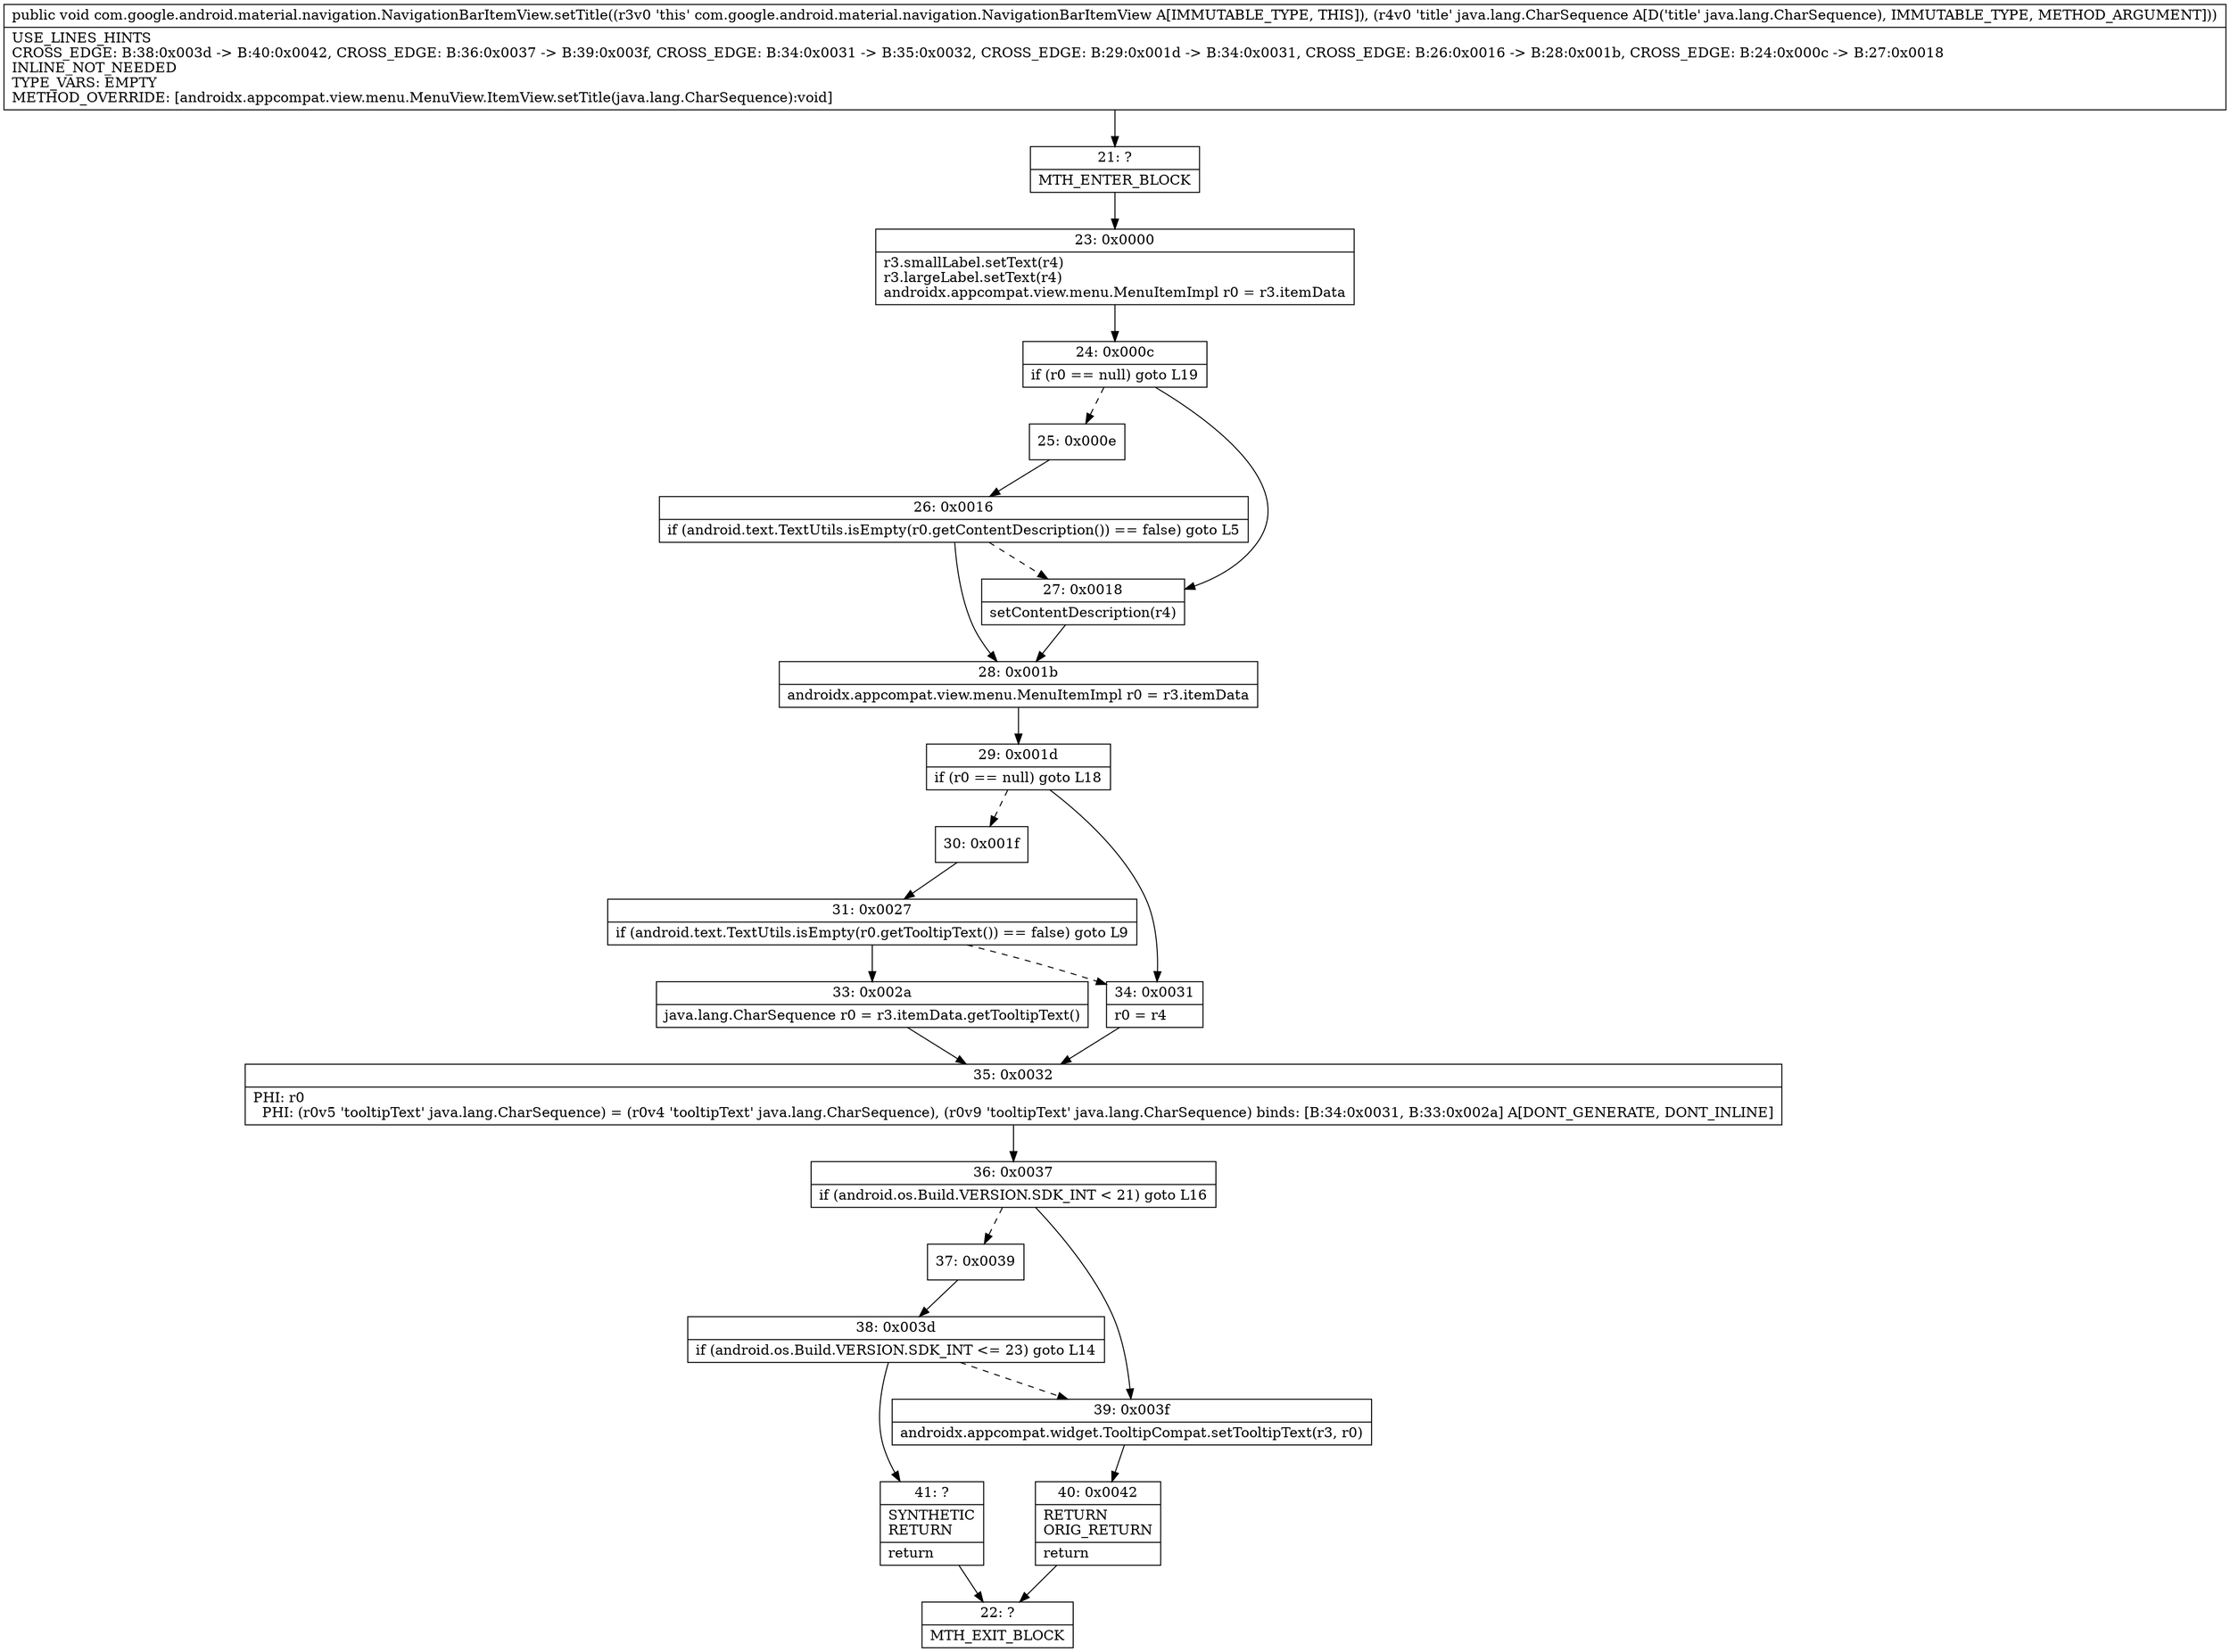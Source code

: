 digraph "CFG forcom.google.android.material.navigation.NavigationBarItemView.setTitle(Ljava\/lang\/CharSequence;)V" {
Node_21 [shape=record,label="{21\:\ ?|MTH_ENTER_BLOCK\l}"];
Node_23 [shape=record,label="{23\:\ 0x0000|r3.smallLabel.setText(r4)\lr3.largeLabel.setText(r4)\landroidx.appcompat.view.menu.MenuItemImpl r0 = r3.itemData\l}"];
Node_24 [shape=record,label="{24\:\ 0x000c|if (r0 == null) goto L19\l}"];
Node_25 [shape=record,label="{25\:\ 0x000e}"];
Node_26 [shape=record,label="{26\:\ 0x0016|if (android.text.TextUtils.isEmpty(r0.getContentDescription()) == false) goto L5\l}"];
Node_28 [shape=record,label="{28\:\ 0x001b|androidx.appcompat.view.menu.MenuItemImpl r0 = r3.itemData\l}"];
Node_29 [shape=record,label="{29\:\ 0x001d|if (r0 == null) goto L18\l}"];
Node_30 [shape=record,label="{30\:\ 0x001f}"];
Node_31 [shape=record,label="{31\:\ 0x0027|if (android.text.TextUtils.isEmpty(r0.getTooltipText()) == false) goto L9\l}"];
Node_33 [shape=record,label="{33\:\ 0x002a|java.lang.CharSequence r0 = r3.itemData.getTooltipText()\l}"];
Node_35 [shape=record,label="{35\:\ 0x0032|PHI: r0 \l  PHI: (r0v5 'tooltipText' java.lang.CharSequence) = (r0v4 'tooltipText' java.lang.CharSequence), (r0v9 'tooltipText' java.lang.CharSequence) binds: [B:34:0x0031, B:33:0x002a] A[DONT_GENERATE, DONT_INLINE]\l}"];
Node_36 [shape=record,label="{36\:\ 0x0037|if (android.os.Build.VERSION.SDK_INT \< 21) goto L16\l}"];
Node_37 [shape=record,label="{37\:\ 0x0039}"];
Node_38 [shape=record,label="{38\:\ 0x003d|if (android.os.Build.VERSION.SDK_INT \<= 23) goto L14\l}"];
Node_41 [shape=record,label="{41\:\ ?|SYNTHETIC\lRETURN\l|return\l}"];
Node_22 [shape=record,label="{22\:\ ?|MTH_EXIT_BLOCK\l}"];
Node_39 [shape=record,label="{39\:\ 0x003f|androidx.appcompat.widget.TooltipCompat.setTooltipText(r3, r0)\l}"];
Node_40 [shape=record,label="{40\:\ 0x0042|RETURN\lORIG_RETURN\l|return\l}"];
Node_34 [shape=record,label="{34\:\ 0x0031|r0 = r4\l}"];
Node_27 [shape=record,label="{27\:\ 0x0018|setContentDescription(r4)\l}"];
MethodNode[shape=record,label="{public void com.google.android.material.navigation.NavigationBarItemView.setTitle((r3v0 'this' com.google.android.material.navigation.NavigationBarItemView A[IMMUTABLE_TYPE, THIS]), (r4v0 'title' java.lang.CharSequence A[D('title' java.lang.CharSequence), IMMUTABLE_TYPE, METHOD_ARGUMENT]))  | USE_LINES_HINTS\lCROSS_EDGE: B:38:0x003d \-\> B:40:0x0042, CROSS_EDGE: B:36:0x0037 \-\> B:39:0x003f, CROSS_EDGE: B:34:0x0031 \-\> B:35:0x0032, CROSS_EDGE: B:29:0x001d \-\> B:34:0x0031, CROSS_EDGE: B:26:0x0016 \-\> B:28:0x001b, CROSS_EDGE: B:24:0x000c \-\> B:27:0x0018\lINLINE_NOT_NEEDED\lTYPE_VARS: EMPTY\lMETHOD_OVERRIDE: [androidx.appcompat.view.menu.MenuView.ItemView.setTitle(java.lang.CharSequence):void]\l}"];
MethodNode -> Node_21;Node_21 -> Node_23;
Node_23 -> Node_24;
Node_24 -> Node_25[style=dashed];
Node_24 -> Node_27;
Node_25 -> Node_26;
Node_26 -> Node_27[style=dashed];
Node_26 -> Node_28;
Node_28 -> Node_29;
Node_29 -> Node_30[style=dashed];
Node_29 -> Node_34;
Node_30 -> Node_31;
Node_31 -> Node_33;
Node_31 -> Node_34[style=dashed];
Node_33 -> Node_35;
Node_35 -> Node_36;
Node_36 -> Node_37[style=dashed];
Node_36 -> Node_39;
Node_37 -> Node_38;
Node_38 -> Node_39[style=dashed];
Node_38 -> Node_41;
Node_41 -> Node_22;
Node_39 -> Node_40;
Node_40 -> Node_22;
Node_34 -> Node_35;
Node_27 -> Node_28;
}

